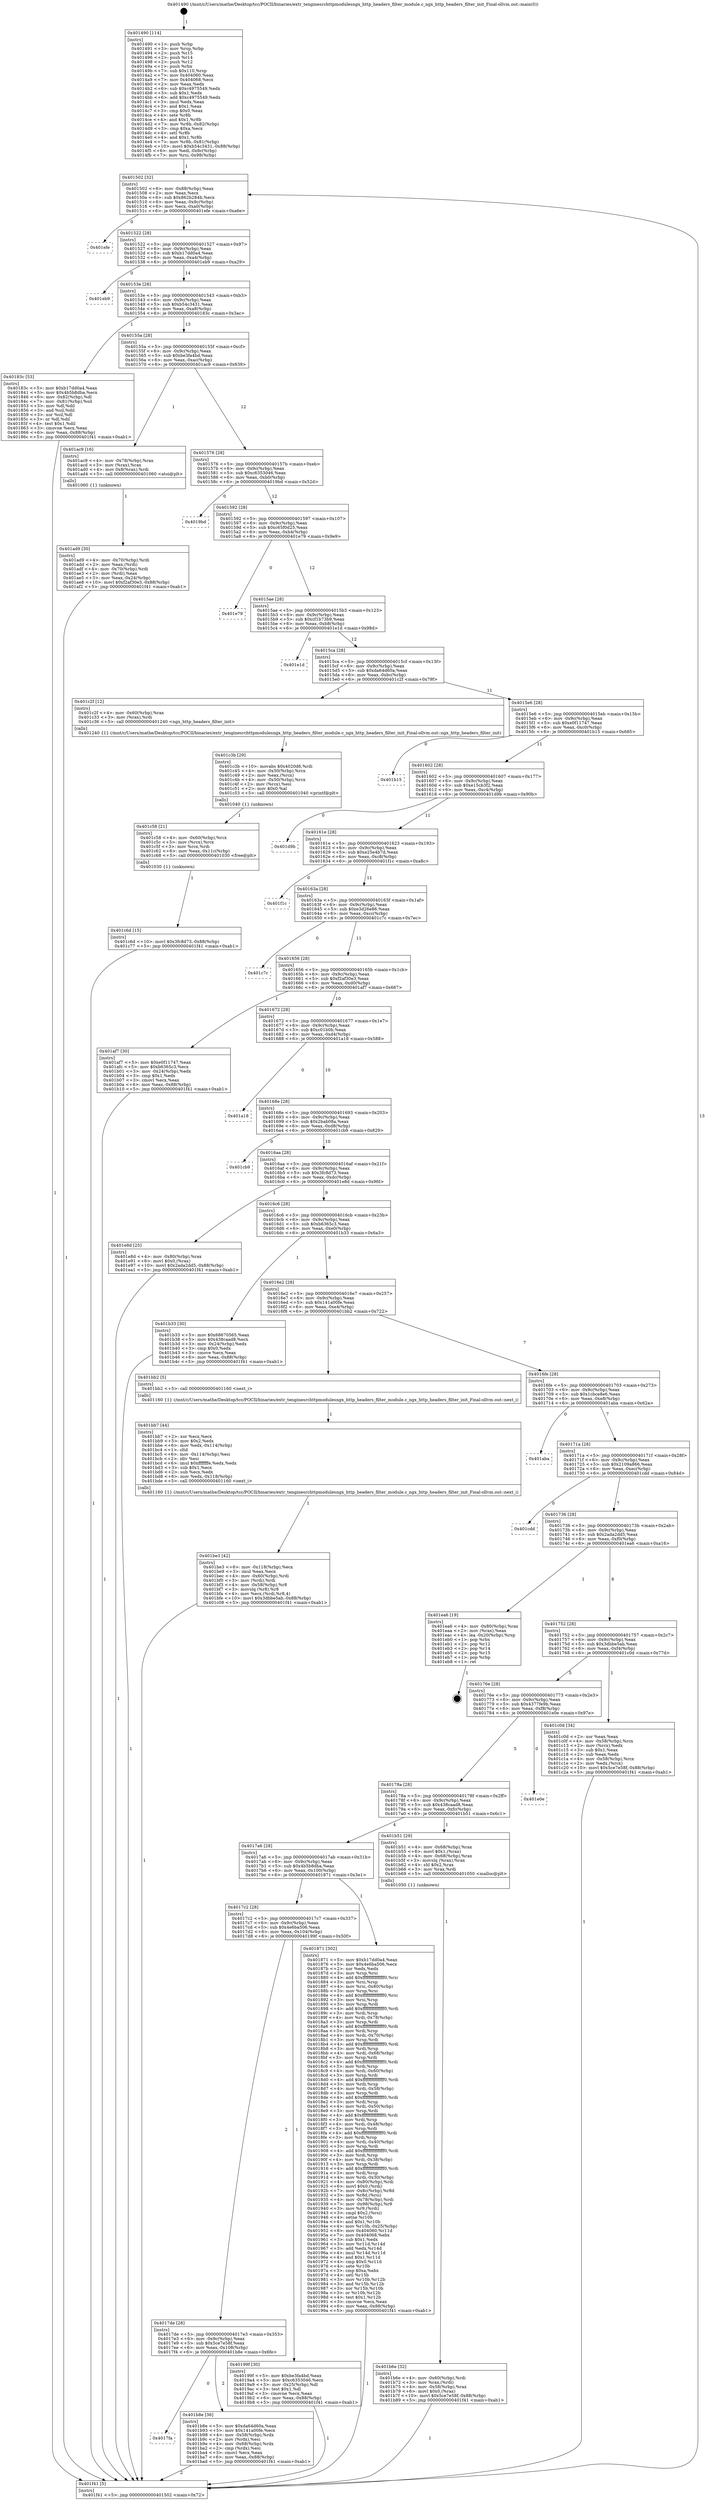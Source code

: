 digraph "0x401490" {
  label = "0x401490 (/mnt/c/Users/mathe/Desktop/tcc/POCII/binaries/extr_tenginesrchttpmodulesngx_http_headers_filter_module.c_ngx_http_headers_filter_init_Final-ollvm.out::main(0))"
  labelloc = "t"
  node[shape=record]

  Entry [label="",width=0.3,height=0.3,shape=circle,fillcolor=black,style=filled]
  "0x401502" [label="{
     0x401502 [32]\l
     | [instrs]\l
     &nbsp;&nbsp;0x401502 \<+6\>: mov -0x88(%rbp),%eax\l
     &nbsp;&nbsp;0x401508 \<+2\>: mov %eax,%ecx\l
     &nbsp;&nbsp;0x40150a \<+6\>: sub $0x862b284b,%ecx\l
     &nbsp;&nbsp;0x401510 \<+6\>: mov %eax,-0x9c(%rbp)\l
     &nbsp;&nbsp;0x401516 \<+6\>: mov %ecx,-0xa0(%rbp)\l
     &nbsp;&nbsp;0x40151c \<+6\>: je 0000000000401efe \<main+0xa6e\>\l
  }"]
  "0x401efe" [label="{
     0x401efe\l
  }", style=dashed]
  "0x401522" [label="{
     0x401522 [28]\l
     | [instrs]\l
     &nbsp;&nbsp;0x401522 \<+5\>: jmp 0000000000401527 \<main+0x97\>\l
     &nbsp;&nbsp;0x401527 \<+6\>: mov -0x9c(%rbp),%eax\l
     &nbsp;&nbsp;0x40152d \<+5\>: sub $0xb17dd0a4,%eax\l
     &nbsp;&nbsp;0x401532 \<+6\>: mov %eax,-0xa4(%rbp)\l
     &nbsp;&nbsp;0x401538 \<+6\>: je 0000000000401eb9 \<main+0xa29\>\l
  }"]
  Exit [label="",width=0.3,height=0.3,shape=circle,fillcolor=black,style=filled,peripheries=2]
  "0x401eb9" [label="{
     0x401eb9\l
  }", style=dashed]
  "0x40153e" [label="{
     0x40153e [28]\l
     | [instrs]\l
     &nbsp;&nbsp;0x40153e \<+5\>: jmp 0000000000401543 \<main+0xb3\>\l
     &nbsp;&nbsp;0x401543 \<+6\>: mov -0x9c(%rbp),%eax\l
     &nbsp;&nbsp;0x401549 \<+5\>: sub $0xb54c3431,%eax\l
     &nbsp;&nbsp;0x40154e \<+6\>: mov %eax,-0xa8(%rbp)\l
     &nbsp;&nbsp;0x401554 \<+6\>: je 000000000040183c \<main+0x3ac\>\l
  }"]
  "0x401c6d" [label="{
     0x401c6d [15]\l
     | [instrs]\l
     &nbsp;&nbsp;0x401c6d \<+10\>: movl $0x3fc8d73,-0x88(%rbp)\l
     &nbsp;&nbsp;0x401c77 \<+5\>: jmp 0000000000401f41 \<main+0xab1\>\l
  }"]
  "0x40183c" [label="{
     0x40183c [53]\l
     | [instrs]\l
     &nbsp;&nbsp;0x40183c \<+5\>: mov $0xb17dd0a4,%eax\l
     &nbsp;&nbsp;0x401841 \<+5\>: mov $0x4b5b8dba,%ecx\l
     &nbsp;&nbsp;0x401846 \<+6\>: mov -0x82(%rbp),%dl\l
     &nbsp;&nbsp;0x40184c \<+7\>: mov -0x81(%rbp),%sil\l
     &nbsp;&nbsp;0x401853 \<+3\>: mov %dl,%dil\l
     &nbsp;&nbsp;0x401856 \<+3\>: and %sil,%dil\l
     &nbsp;&nbsp;0x401859 \<+3\>: xor %sil,%dl\l
     &nbsp;&nbsp;0x40185c \<+3\>: or %dl,%dil\l
     &nbsp;&nbsp;0x40185f \<+4\>: test $0x1,%dil\l
     &nbsp;&nbsp;0x401863 \<+3\>: cmovne %ecx,%eax\l
     &nbsp;&nbsp;0x401866 \<+6\>: mov %eax,-0x88(%rbp)\l
     &nbsp;&nbsp;0x40186c \<+5\>: jmp 0000000000401f41 \<main+0xab1\>\l
  }"]
  "0x40155a" [label="{
     0x40155a [28]\l
     | [instrs]\l
     &nbsp;&nbsp;0x40155a \<+5\>: jmp 000000000040155f \<main+0xcf\>\l
     &nbsp;&nbsp;0x40155f \<+6\>: mov -0x9c(%rbp),%eax\l
     &nbsp;&nbsp;0x401565 \<+5\>: sub $0xbe3fa4bd,%eax\l
     &nbsp;&nbsp;0x40156a \<+6\>: mov %eax,-0xac(%rbp)\l
     &nbsp;&nbsp;0x401570 \<+6\>: je 0000000000401ac9 \<main+0x639\>\l
  }"]
  "0x401f41" [label="{
     0x401f41 [5]\l
     | [instrs]\l
     &nbsp;&nbsp;0x401f41 \<+5\>: jmp 0000000000401502 \<main+0x72\>\l
  }"]
  "0x401490" [label="{
     0x401490 [114]\l
     | [instrs]\l
     &nbsp;&nbsp;0x401490 \<+1\>: push %rbp\l
     &nbsp;&nbsp;0x401491 \<+3\>: mov %rsp,%rbp\l
     &nbsp;&nbsp;0x401494 \<+2\>: push %r15\l
     &nbsp;&nbsp;0x401496 \<+2\>: push %r14\l
     &nbsp;&nbsp;0x401498 \<+2\>: push %r12\l
     &nbsp;&nbsp;0x40149a \<+1\>: push %rbx\l
     &nbsp;&nbsp;0x40149b \<+7\>: sub $0x110,%rsp\l
     &nbsp;&nbsp;0x4014a2 \<+7\>: mov 0x404060,%eax\l
     &nbsp;&nbsp;0x4014a9 \<+7\>: mov 0x404068,%ecx\l
     &nbsp;&nbsp;0x4014b0 \<+2\>: mov %eax,%edx\l
     &nbsp;&nbsp;0x4014b2 \<+6\>: sub $0xc4975549,%edx\l
     &nbsp;&nbsp;0x4014b8 \<+3\>: sub $0x1,%edx\l
     &nbsp;&nbsp;0x4014bb \<+6\>: add $0xc4975549,%edx\l
     &nbsp;&nbsp;0x4014c1 \<+3\>: imul %edx,%eax\l
     &nbsp;&nbsp;0x4014c4 \<+3\>: and $0x1,%eax\l
     &nbsp;&nbsp;0x4014c7 \<+3\>: cmp $0x0,%eax\l
     &nbsp;&nbsp;0x4014ca \<+4\>: sete %r8b\l
     &nbsp;&nbsp;0x4014ce \<+4\>: and $0x1,%r8b\l
     &nbsp;&nbsp;0x4014d2 \<+7\>: mov %r8b,-0x82(%rbp)\l
     &nbsp;&nbsp;0x4014d9 \<+3\>: cmp $0xa,%ecx\l
     &nbsp;&nbsp;0x4014dc \<+4\>: setl %r8b\l
     &nbsp;&nbsp;0x4014e0 \<+4\>: and $0x1,%r8b\l
     &nbsp;&nbsp;0x4014e4 \<+7\>: mov %r8b,-0x81(%rbp)\l
     &nbsp;&nbsp;0x4014eb \<+10\>: movl $0xb54c3431,-0x88(%rbp)\l
     &nbsp;&nbsp;0x4014f5 \<+6\>: mov %edi,-0x8c(%rbp)\l
     &nbsp;&nbsp;0x4014fb \<+7\>: mov %rsi,-0x98(%rbp)\l
  }"]
  "0x401c58" [label="{
     0x401c58 [21]\l
     | [instrs]\l
     &nbsp;&nbsp;0x401c58 \<+4\>: mov -0x60(%rbp),%rcx\l
     &nbsp;&nbsp;0x401c5c \<+3\>: mov (%rcx),%rcx\l
     &nbsp;&nbsp;0x401c5f \<+3\>: mov %rcx,%rdi\l
     &nbsp;&nbsp;0x401c62 \<+6\>: mov %eax,-0x11c(%rbp)\l
     &nbsp;&nbsp;0x401c68 \<+5\>: call 0000000000401030 \<free@plt\>\l
     | [calls]\l
     &nbsp;&nbsp;0x401030 \{1\} (unknown)\l
  }"]
  "0x401ac9" [label="{
     0x401ac9 [16]\l
     | [instrs]\l
     &nbsp;&nbsp;0x401ac9 \<+4\>: mov -0x78(%rbp),%rax\l
     &nbsp;&nbsp;0x401acd \<+3\>: mov (%rax),%rax\l
     &nbsp;&nbsp;0x401ad0 \<+4\>: mov 0x8(%rax),%rdi\l
     &nbsp;&nbsp;0x401ad4 \<+5\>: call 0000000000401060 \<atoi@plt\>\l
     | [calls]\l
     &nbsp;&nbsp;0x401060 \{1\} (unknown)\l
  }"]
  "0x401576" [label="{
     0x401576 [28]\l
     | [instrs]\l
     &nbsp;&nbsp;0x401576 \<+5\>: jmp 000000000040157b \<main+0xeb\>\l
     &nbsp;&nbsp;0x40157b \<+6\>: mov -0x9c(%rbp),%eax\l
     &nbsp;&nbsp;0x401581 \<+5\>: sub $0xc6353046,%eax\l
     &nbsp;&nbsp;0x401586 \<+6\>: mov %eax,-0xb0(%rbp)\l
     &nbsp;&nbsp;0x40158c \<+6\>: je 00000000004019bd \<main+0x52d\>\l
  }"]
  "0x401c3b" [label="{
     0x401c3b [29]\l
     | [instrs]\l
     &nbsp;&nbsp;0x401c3b \<+10\>: movabs $0x4020d6,%rdi\l
     &nbsp;&nbsp;0x401c45 \<+4\>: mov -0x50(%rbp),%rcx\l
     &nbsp;&nbsp;0x401c49 \<+2\>: mov %eax,(%rcx)\l
     &nbsp;&nbsp;0x401c4b \<+4\>: mov -0x50(%rbp),%rcx\l
     &nbsp;&nbsp;0x401c4f \<+2\>: mov (%rcx),%esi\l
     &nbsp;&nbsp;0x401c51 \<+2\>: mov $0x0,%al\l
     &nbsp;&nbsp;0x401c53 \<+5\>: call 0000000000401040 \<printf@plt\>\l
     | [calls]\l
     &nbsp;&nbsp;0x401040 \{1\} (unknown)\l
  }"]
  "0x4019bd" [label="{
     0x4019bd\l
  }", style=dashed]
  "0x401592" [label="{
     0x401592 [28]\l
     | [instrs]\l
     &nbsp;&nbsp;0x401592 \<+5\>: jmp 0000000000401597 \<main+0x107\>\l
     &nbsp;&nbsp;0x401597 \<+6\>: mov -0x9c(%rbp),%eax\l
     &nbsp;&nbsp;0x40159d \<+5\>: sub $0xc65f0d25,%eax\l
     &nbsp;&nbsp;0x4015a2 \<+6\>: mov %eax,-0xb4(%rbp)\l
     &nbsp;&nbsp;0x4015a8 \<+6\>: je 0000000000401e79 \<main+0x9e9\>\l
  }"]
  "0x401be3" [label="{
     0x401be3 [42]\l
     | [instrs]\l
     &nbsp;&nbsp;0x401be3 \<+6\>: mov -0x118(%rbp),%ecx\l
     &nbsp;&nbsp;0x401be9 \<+3\>: imul %eax,%ecx\l
     &nbsp;&nbsp;0x401bec \<+4\>: mov -0x60(%rbp),%rdi\l
     &nbsp;&nbsp;0x401bf0 \<+3\>: mov (%rdi),%rdi\l
     &nbsp;&nbsp;0x401bf3 \<+4\>: mov -0x58(%rbp),%r8\l
     &nbsp;&nbsp;0x401bf7 \<+3\>: movslq (%r8),%r8\l
     &nbsp;&nbsp;0x401bfa \<+4\>: mov %ecx,(%rdi,%r8,4)\l
     &nbsp;&nbsp;0x401bfe \<+10\>: movl $0x3dbbe5ab,-0x88(%rbp)\l
     &nbsp;&nbsp;0x401c08 \<+5\>: jmp 0000000000401f41 \<main+0xab1\>\l
  }"]
  "0x401e79" [label="{
     0x401e79\l
  }", style=dashed]
  "0x4015ae" [label="{
     0x4015ae [28]\l
     | [instrs]\l
     &nbsp;&nbsp;0x4015ae \<+5\>: jmp 00000000004015b3 \<main+0x123\>\l
     &nbsp;&nbsp;0x4015b3 \<+6\>: mov -0x9c(%rbp),%eax\l
     &nbsp;&nbsp;0x4015b9 \<+5\>: sub $0xcf1b73b9,%eax\l
     &nbsp;&nbsp;0x4015be \<+6\>: mov %eax,-0xb8(%rbp)\l
     &nbsp;&nbsp;0x4015c4 \<+6\>: je 0000000000401e1d \<main+0x98d\>\l
  }"]
  "0x401bb7" [label="{
     0x401bb7 [44]\l
     | [instrs]\l
     &nbsp;&nbsp;0x401bb7 \<+2\>: xor %ecx,%ecx\l
     &nbsp;&nbsp;0x401bb9 \<+5\>: mov $0x2,%edx\l
     &nbsp;&nbsp;0x401bbe \<+6\>: mov %edx,-0x114(%rbp)\l
     &nbsp;&nbsp;0x401bc4 \<+1\>: cltd\l
     &nbsp;&nbsp;0x401bc5 \<+6\>: mov -0x114(%rbp),%esi\l
     &nbsp;&nbsp;0x401bcb \<+2\>: idiv %esi\l
     &nbsp;&nbsp;0x401bcd \<+6\>: imul $0xfffffffe,%edx,%edx\l
     &nbsp;&nbsp;0x401bd3 \<+3\>: sub $0x1,%ecx\l
     &nbsp;&nbsp;0x401bd6 \<+2\>: sub %ecx,%edx\l
     &nbsp;&nbsp;0x401bd8 \<+6\>: mov %edx,-0x118(%rbp)\l
     &nbsp;&nbsp;0x401bde \<+5\>: call 0000000000401160 \<next_i\>\l
     | [calls]\l
     &nbsp;&nbsp;0x401160 \{1\} (/mnt/c/Users/mathe/Desktop/tcc/POCII/binaries/extr_tenginesrchttpmodulesngx_http_headers_filter_module.c_ngx_http_headers_filter_init_Final-ollvm.out::next_i)\l
  }"]
  "0x401e1d" [label="{
     0x401e1d\l
  }", style=dashed]
  "0x4015ca" [label="{
     0x4015ca [28]\l
     | [instrs]\l
     &nbsp;&nbsp;0x4015ca \<+5\>: jmp 00000000004015cf \<main+0x13f\>\l
     &nbsp;&nbsp;0x4015cf \<+6\>: mov -0x9c(%rbp),%eax\l
     &nbsp;&nbsp;0x4015d5 \<+5\>: sub $0xda64d60a,%eax\l
     &nbsp;&nbsp;0x4015da \<+6\>: mov %eax,-0xbc(%rbp)\l
     &nbsp;&nbsp;0x4015e0 \<+6\>: je 0000000000401c2f \<main+0x79f\>\l
  }"]
  "0x4017fa" [label="{
     0x4017fa\l
  }", style=dashed]
  "0x401c2f" [label="{
     0x401c2f [12]\l
     | [instrs]\l
     &nbsp;&nbsp;0x401c2f \<+4\>: mov -0x60(%rbp),%rax\l
     &nbsp;&nbsp;0x401c33 \<+3\>: mov (%rax),%rdi\l
     &nbsp;&nbsp;0x401c36 \<+5\>: call 0000000000401240 \<ngx_http_headers_filter_init\>\l
     | [calls]\l
     &nbsp;&nbsp;0x401240 \{1\} (/mnt/c/Users/mathe/Desktop/tcc/POCII/binaries/extr_tenginesrchttpmodulesngx_http_headers_filter_module.c_ngx_http_headers_filter_init_Final-ollvm.out::ngx_http_headers_filter_init)\l
  }"]
  "0x4015e6" [label="{
     0x4015e6 [28]\l
     | [instrs]\l
     &nbsp;&nbsp;0x4015e6 \<+5\>: jmp 00000000004015eb \<main+0x15b\>\l
     &nbsp;&nbsp;0x4015eb \<+6\>: mov -0x9c(%rbp),%eax\l
     &nbsp;&nbsp;0x4015f1 \<+5\>: sub $0xe0f11747,%eax\l
     &nbsp;&nbsp;0x4015f6 \<+6\>: mov %eax,-0xc0(%rbp)\l
     &nbsp;&nbsp;0x4015fc \<+6\>: je 0000000000401b15 \<main+0x685\>\l
  }"]
  "0x401b8e" [label="{
     0x401b8e [36]\l
     | [instrs]\l
     &nbsp;&nbsp;0x401b8e \<+5\>: mov $0xda64d60a,%eax\l
     &nbsp;&nbsp;0x401b93 \<+5\>: mov $0x141a00fe,%ecx\l
     &nbsp;&nbsp;0x401b98 \<+4\>: mov -0x58(%rbp),%rdx\l
     &nbsp;&nbsp;0x401b9c \<+2\>: mov (%rdx),%esi\l
     &nbsp;&nbsp;0x401b9e \<+4\>: mov -0x68(%rbp),%rdx\l
     &nbsp;&nbsp;0x401ba2 \<+2\>: cmp (%rdx),%esi\l
     &nbsp;&nbsp;0x401ba4 \<+3\>: cmovl %ecx,%eax\l
     &nbsp;&nbsp;0x401ba7 \<+6\>: mov %eax,-0x88(%rbp)\l
     &nbsp;&nbsp;0x401bad \<+5\>: jmp 0000000000401f41 \<main+0xab1\>\l
  }"]
  "0x401b15" [label="{
     0x401b15\l
  }", style=dashed]
  "0x401602" [label="{
     0x401602 [28]\l
     | [instrs]\l
     &nbsp;&nbsp;0x401602 \<+5\>: jmp 0000000000401607 \<main+0x177\>\l
     &nbsp;&nbsp;0x401607 \<+6\>: mov -0x9c(%rbp),%eax\l
     &nbsp;&nbsp;0x40160d \<+5\>: sub $0xe15cb3f2,%eax\l
     &nbsp;&nbsp;0x401612 \<+6\>: mov %eax,-0xc4(%rbp)\l
     &nbsp;&nbsp;0x401618 \<+6\>: je 0000000000401d9b \<main+0x90b\>\l
  }"]
  "0x401b6e" [label="{
     0x401b6e [32]\l
     | [instrs]\l
     &nbsp;&nbsp;0x401b6e \<+4\>: mov -0x60(%rbp),%rdi\l
     &nbsp;&nbsp;0x401b72 \<+3\>: mov %rax,(%rdi)\l
     &nbsp;&nbsp;0x401b75 \<+4\>: mov -0x58(%rbp),%rax\l
     &nbsp;&nbsp;0x401b79 \<+6\>: movl $0x0,(%rax)\l
     &nbsp;&nbsp;0x401b7f \<+10\>: movl $0x5ce7e58f,-0x88(%rbp)\l
     &nbsp;&nbsp;0x401b89 \<+5\>: jmp 0000000000401f41 \<main+0xab1\>\l
  }"]
  "0x401d9b" [label="{
     0x401d9b\l
  }", style=dashed]
  "0x40161e" [label="{
     0x40161e [28]\l
     | [instrs]\l
     &nbsp;&nbsp;0x40161e \<+5\>: jmp 0000000000401623 \<main+0x193\>\l
     &nbsp;&nbsp;0x401623 \<+6\>: mov -0x9c(%rbp),%eax\l
     &nbsp;&nbsp;0x401629 \<+5\>: sub $0xe25e4b7d,%eax\l
     &nbsp;&nbsp;0x40162e \<+6\>: mov %eax,-0xc8(%rbp)\l
     &nbsp;&nbsp;0x401634 \<+6\>: je 0000000000401f1c \<main+0xa8c\>\l
  }"]
  "0x401ad9" [label="{
     0x401ad9 [30]\l
     | [instrs]\l
     &nbsp;&nbsp;0x401ad9 \<+4\>: mov -0x70(%rbp),%rdi\l
     &nbsp;&nbsp;0x401add \<+2\>: mov %eax,(%rdi)\l
     &nbsp;&nbsp;0x401adf \<+4\>: mov -0x70(%rbp),%rdi\l
     &nbsp;&nbsp;0x401ae3 \<+2\>: mov (%rdi),%eax\l
     &nbsp;&nbsp;0x401ae5 \<+3\>: mov %eax,-0x24(%rbp)\l
     &nbsp;&nbsp;0x401ae8 \<+10\>: movl $0xf2af30e3,-0x88(%rbp)\l
     &nbsp;&nbsp;0x401af2 \<+5\>: jmp 0000000000401f41 \<main+0xab1\>\l
  }"]
  "0x401f1c" [label="{
     0x401f1c\l
  }", style=dashed]
  "0x40163a" [label="{
     0x40163a [28]\l
     | [instrs]\l
     &nbsp;&nbsp;0x40163a \<+5\>: jmp 000000000040163f \<main+0x1af\>\l
     &nbsp;&nbsp;0x40163f \<+6\>: mov -0x9c(%rbp),%eax\l
     &nbsp;&nbsp;0x401645 \<+5\>: sub $0xe3d26e86,%eax\l
     &nbsp;&nbsp;0x40164a \<+6\>: mov %eax,-0xcc(%rbp)\l
     &nbsp;&nbsp;0x401650 \<+6\>: je 0000000000401c7c \<main+0x7ec\>\l
  }"]
  "0x4017de" [label="{
     0x4017de [28]\l
     | [instrs]\l
     &nbsp;&nbsp;0x4017de \<+5\>: jmp 00000000004017e3 \<main+0x353\>\l
     &nbsp;&nbsp;0x4017e3 \<+6\>: mov -0x9c(%rbp),%eax\l
     &nbsp;&nbsp;0x4017e9 \<+5\>: sub $0x5ce7e58f,%eax\l
     &nbsp;&nbsp;0x4017ee \<+6\>: mov %eax,-0x108(%rbp)\l
     &nbsp;&nbsp;0x4017f4 \<+6\>: je 0000000000401b8e \<main+0x6fe\>\l
  }"]
  "0x401c7c" [label="{
     0x401c7c\l
  }", style=dashed]
  "0x401656" [label="{
     0x401656 [28]\l
     | [instrs]\l
     &nbsp;&nbsp;0x401656 \<+5\>: jmp 000000000040165b \<main+0x1cb\>\l
     &nbsp;&nbsp;0x40165b \<+6\>: mov -0x9c(%rbp),%eax\l
     &nbsp;&nbsp;0x401661 \<+5\>: sub $0xf2af30e3,%eax\l
     &nbsp;&nbsp;0x401666 \<+6\>: mov %eax,-0xd0(%rbp)\l
     &nbsp;&nbsp;0x40166c \<+6\>: je 0000000000401af7 \<main+0x667\>\l
  }"]
  "0x40199f" [label="{
     0x40199f [30]\l
     | [instrs]\l
     &nbsp;&nbsp;0x40199f \<+5\>: mov $0xbe3fa4bd,%eax\l
     &nbsp;&nbsp;0x4019a4 \<+5\>: mov $0xc6353046,%ecx\l
     &nbsp;&nbsp;0x4019a9 \<+3\>: mov -0x25(%rbp),%dl\l
     &nbsp;&nbsp;0x4019ac \<+3\>: test $0x1,%dl\l
     &nbsp;&nbsp;0x4019af \<+3\>: cmovne %ecx,%eax\l
     &nbsp;&nbsp;0x4019b2 \<+6\>: mov %eax,-0x88(%rbp)\l
     &nbsp;&nbsp;0x4019b8 \<+5\>: jmp 0000000000401f41 \<main+0xab1\>\l
  }"]
  "0x401af7" [label="{
     0x401af7 [30]\l
     | [instrs]\l
     &nbsp;&nbsp;0x401af7 \<+5\>: mov $0xe0f11747,%eax\l
     &nbsp;&nbsp;0x401afc \<+5\>: mov $0xb6365c3,%ecx\l
     &nbsp;&nbsp;0x401b01 \<+3\>: mov -0x24(%rbp),%edx\l
     &nbsp;&nbsp;0x401b04 \<+3\>: cmp $0x1,%edx\l
     &nbsp;&nbsp;0x401b07 \<+3\>: cmovl %ecx,%eax\l
     &nbsp;&nbsp;0x401b0a \<+6\>: mov %eax,-0x88(%rbp)\l
     &nbsp;&nbsp;0x401b10 \<+5\>: jmp 0000000000401f41 \<main+0xab1\>\l
  }"]
  "0x401672" [label="{
     0x401672 [28]\l
     | [instrs]\l
     &nbsp;&nbsp;0x401672 \<+5\>: jmp 0000000000401677 \<main+0x1e7\>\l
     &nbsp;&nbsp;0x401677 \<+6\>: mov -0x9c(%rbp),%eax\l
     &nbsp;&nbsp;0x40167d \<+5\>: sub $0xc01b0b,%eax\l
     &nbsp;&nbsp;0x401682 \<+6\>: mov %eax,-0xd4(%rbp)\l
     &nbsp;&nbsp;0x401688 \<+6\>: je 0000000000401a18 \<main+0x588\>\l
  }"]
  "0x4017c2" [label="{
     0x4017c2 [28]\l
     | [instrs]\l
     &nbsp;&nbsp;0x4017c2 \<+5\>: jmp 00000000004017c7 \<main+0x337\>\l
     &nbsp;&nbsp;0x4017c7 \<+6\>: mov -0x9c(%rbp),%eax\l
     &nbsp;&nbsp;0x4017cd \<+5\>: sub $0x4e6ba506,%eax\l
     &nbsp;&nbsp;0x4017d2 \<+6\>: mov %eax,-0x104(%rbp)\l
     &nbsp;&nbsp;0x4017d8 \<+6\>: je 000000000040199f \<main+0x50f\>\l
  }"]
  "0x401a18" [label="{
     0x401a18\l
  }", style=dashed]
  "0x40168e" [label="{
     0x40168e [28]\l
     | [instrs]\l
     &nbsp;&nbsp;0x40168e \<+5\>: jmp 0000000000401693 \<main+0x203\>\l
     &nbsp;&nbsp;0x401693 \<+6\>: mov -0x9c(%rbp),%eax\l
     &nbsp;&nbsp;0x401699 \<+5\>: sub $0x2bab08a,%eax\l
     &nbsp;&nbsp;0x40169e \<+6\>: mov %eax,-0xd8(%rbp)\l
     &nbsp;&nbsp;0x4016a4 \<+6\>: je 0000000000401cb9 \<main+0x829\>\l
  }"]
  "0x401871" [label="{
     0x401871 [302]\l
     | [instrs]\l
     &nbsp;&nbsp;0x401871 \<+5\>: mov $0xb17dd0a4,%eax\l
     &nbsp;&nbsp;0x401876 \<+5\>: mov $0x4e6ba506,%ecx\l
     &nbsp;&nbsp;0x40187b \<+2\>: xor %edx,%edx\l
     &nbsp;&nbsp;0x40187d \<+3\>: mov %rsp,%rsi\l
     &nbsp;&nbsp;0x401880 \<+4\>: add $0xfffffffffffffff0,%rsi\l
     &nbsp;&nbsp;0x401884 \<+3\>: mov %rsi,%rsp\l
     &nbsp;&nbsp;0x401887 \<+4\>: mov %rsi,-0x80(%rbp)\l
     &nbsp;&nbsp;0x40188b \<+3\>: mov %rsp,%rsi\l
     &nbsp;&nbsp;0x40188e \<+4\>: add $0xfffffffffffffff0,%rsi\l
     &nbsp;&nbsp;0x401892 \<+3\>: mov %rsi,%rsp\l
     &nbsp;&nbsp;0x401895 \<+3\>: mov %rsp,%rdi\l
     &nbsp;&nbsp;0x401898 \<+4\>: add $0xfffffffffffffff0,%rdi\l
     &nbsp;&nbsp;0x40189c \<+3\>: mov %rdi,%rsp\l
     &nbsp;&nbsp;0x40189f \<+4\>: mov %rdi,-0x78(%rbp)\l
     &nbsp;&nbsp;0x4018a3 \<+3\>: mov %rsp,%rdi\l
     &nbsp;&nbsp;0x4018a6 \<+4\>: add $0xfffffffffffffff0,%rdi\l
     &nbsp;&nbsp;0x4018aa \<+3\>: mov %rdi,%rsp\l
     &nbsp;&nbsp;0x4018ad \<+4\>: mov %rdi,-0x70(%rbp)\l
     &nbsp;&nbsp;0x4018b1 \<+3\>: mov %rsp,%rdi\l
     &nbsp;&nbsp;0x4018b4 \<+4\>: add $0xfffffffffffffff0,%rdi\l
     &nbsp;&nbsp;0x4018b8 \<+3\>: mov %rdi,%rsp\l
     &nbsp;&nbsp;0x4018bb \<+4\>: mov %rdi,-0x68(%rbp)\l
     &nbsp;&nbsp;0x4018bf \<+3\>: mov %rsp,%rdi\l
     &nbsp;&nbsp;0x4018c2 \<+4\>: add $0xfffffffffffffff0,%rdi\l
     &nbsp;&nbsp;0x4018c6 \<+3\>: mov %rdi,%rsp\l
     &nbsp;&nbsp;0x4018c9 \<+4\>: mov %rdi,-0x60(%rbp)\l
     &nbsp;&nbsp;0x4018cd \<+3\>: mov %rsp,%rdi\l
     &nbsp;&nbsp;0x4018d0 \<+4\>: add $0xfffffffffffffff0,%rdi\l
     &nbsp;&nbsp;0x4018d4 \<+3\>: mov %rdi,%rsp\l
     &nbsp;&nbsp;0x4018d7 \<+4\>: mov %rdi,-0x58(%rbp)\l
     &nbsp;&nbsp;0x4018db \<+3\>: mov %rsp,%rdi\l
     &nbsp;&nbsp;0x4018de \<+4\>: add $0xfffffffffffffff0,%rdi\l
     &nbsp;&nbsp;0x4018e2 \<+3\>: mov %rdi,%rsp\l
     &nbsp;&nbsp;0x4018e5 \<+4\>: mov %rdi,-0x50(%rbp)\l
     &nbsp;&nbsp;0x4018e9 \<+3\>: mov %rsp,%rdi\l
     &nbsp;&nbsp;0x4018ec \<+4\>: add $0xfffffffffffffff0,%rdi\l
     &nbsp;&nbsp;0x4018f0 \<+3\>: mov %rdi,%rsp\l
     &nbsp;&nbsp;0x4018f3 \<+4\>: mov %rdi,-0x48(%rbp)\l
     &nbsp;&nbsp;0x4018f7 \<+3\>: mov %rsp,%rdi\l
     &nbsp;&nbsp;0x4018fa \<+4\>: add $0xfffffffffffffff0,%rdi\l
     &nbsp;&nbsp;0x4018fe \<+3\>: mov %rdi,%rsp\l
     &nbsp;&nbsp;0x401901 \<+4\>: mov %rdi,-0x40(%rbp)\l
     &nbsp;&nbsp;0x401905 \<+3\>: mov %rsp,%rdi\l
     &nbsp;&nbsp;0x401908 \<+4\>: add $0xfffffffffffffff0,%rdi\l
     &nbsp;&nbsp;0x40190c \<+3\>: mov %rdi,%rsp\l
     &nbsp;&nbsp;0x40190f \<+4\>: mov %rdi,-0x38(%rbp)\l
     &nbsp;&nbsp;0x401913 \<+3\>: mov %rsp,%rdi\l
     &nbsp;&nbsp;0x401916 \<+4\>: add $0xfffffffffffffff0,%rdi\l
     &nbsp;&nbsp;0x40191a \<+3\>: mov %rdi,%rsp\l
     &nbsp;&nbsp;0x40191d \<+4\>: mov %rdi,-0x30(%rbp)\l
     &nbsp;&nbsp;0x401921 \<+4\>: mov -0x80(%rbp),%rdi\l
     &nbsp;&nbsp;0x401925 \<+6\>: movl $0x0,(%rdi)\l
     &nbsp;&nbsp;0x40192b \<+7\>: mov -0x8c(%rbp),%r8d\l
     &nbsp;&nbsp;0x401932 \<+3\>: mov %r8d,(%rsi)\l
     &nbsp;&nbsp;0x401935 \<+4\>: mov -0x78(%rbp),%rdi\l
     &nbsp;&nbsp;0x401939 \<+7\>: mov -0x98(%rbp),%r9\l
     &nbsp;&nbsp;0x401940 \<+3\>: mov %r9,(%rdi)\l
     &nbsp;&nbsp;0x401943 \<+3\>: cmpl $0x2,(%rsi)\l
     &nbsp;&nbsp;0x401946 \<+4\>: setne %r10b\l
     &nbsp;&nbsp;0x40194a \<+4\>: and $0x1,%r10b\l
     &nbsp;&nbsp;0x40194e \<+4\>: mov %r10b,-0x25(%rbp)\l
     &nbsp;&nbsp;0x401952 \<+8\>: mov 0x404060,%r11d\l
     &nbsp;&nbsp;0x40195a \<+7\>: mov 0x404068,%ebx\l
     &nbsp;&nbsp;0x401961 \<+3\>: sub $0x1,%edx\l
     &nbsp;&nbsp;0x401964 \<+3\>: mov %r11d,%r14d\l
     &nbsp;&nbsp;0x401967 \<+3\>: add %edx,%r14d\l
     &nbsp;&nbsp;0x40196a \<+4\>: imul %r14d,%r11d\l
     &nbsp;&nbsp;0x40196e \<+4\>: and $0x1,%r11d\l
     &nbsp;&nbsp;0x401972 \<+4\>: cmp $0x0,%r11d\l
     &nbsp;&nbsp;0x401976 \<+4\>: sete %r10b\l
     &nbsp;&nbsp;0x40197a \<+3\>: cmp $0xa,%ebx\l
     &nbsp;&nbsp;0x40197d \<+4\>: setl %r15b\l
     &nbsp;&nbsp;0x401981 \<+3\>: mov %r10b,%r12b\l
     &nbsp;&nbsp;0x401984 \<+3\>: and %r15b,%r12b\l
     &nbsp;&nbsp;0x401987 \<+3\>: xor %r15b,%r10b\l
     &nbsp;&nbsp;0x40198a \<+3\>: or %r10b,%r12b\l
     &nbsp;&nbsp;0x40198d \<+4\>: test $0x1,%r12b\l
     &nbsp;&nbsp;0x401991 \<+3\>: cmovne %ecx,%eax\l
     &nbsp;&nbsp;0x401994 \<+6\>: mov %eax,-0x88(%rbp)\l
     &nbsp;&nbsp;0x40199a \<+5\>: jmp 0000000000401f41 \<main+0xab1\>\l
  }"]
  "0x401cb9" [label="{
     0x401cb9\l
  }", style=dashed]
  "0x4016aa" [label="{
     0x4016aa [28]\l
     | [instrs]\l
     &nbsp;&nbsp;0x4016aa \<+5\>: jmp 00000000004016af \<main+0x21f\>\l
     &nbsp;&nbsp;0x4016af \<+6\>: mov -0x9c(%rbp),%eax\l
     &nbsp;&nbsp;0x4016b5 \<+5\>: sub $0x3fc8d73,%eax\l
     &nbsp;&nbsp;0x4016ba \<+6\>: mov %eax,-0xdc(%rbp)\l
     &nbsp;&nbsp;0x4016c0 \<+6\>: je 0000000000401e8d \<main+0x9fd\>\l
  }"]
  "0x4017a6" [label="{
     0x4017a6 [28]\l
     | [instrs]\l
     &nbsp;&nbsp;0x4017a6 \<+5\>: jmp 00000000004017ab \<main+0x31b\>\l
     &nbsp;&nbsp;0x4017ab \<+6\>: mov -0x9c(%rbp),%eax\l
     &nbsp;&nbsp;0x4017b1 \<+5\>: sub $0x4b5b8dba,%eax\l
     &nbsp;&nbsp;0x4017b6 \<+6\>: mov %eax,-0x100(%rbp)\l
     &nbsp;&nbsp;0x4017bc \<+6\>: je 0000000000401871 \<main+0x3e1\>\l
  }"]
  "0x401e8d" [label="{
     0x401e8d [25]\l
     | [instrs]\l
     &nbsp;&nbsp;0x401e8d \<+4\>: mov -0x80(%rbp),%rax\l
     &nbsp;&nbsp;0x401e91 \<+6\>: movl $0x0,(%rax)\l
     &nbsp;&nbsp;0x401e97 \<+10\>: movl $0x2ada2dd5,-0x88(%rbp)\l
     &nbsp;&nbsp;0x401ea1 \<+5\>: jmp 0000000000401f41 \<main+0xab1\>\l
  }"]
  "0x4016c6" [label="{
     0x4016c6 [28]\l
     | [instrs]\l
     &nbsp;&nbsp;0x4016c6 \<+5\>: jmp 00000000004016cb \<main+0x23b\>\l
     &nbsp;&nbsp;0x4016cb \<+6\>: mov -0x9c(%rbp),%eax\l
     &nbsp;&nbsp;0x4016d1 \<+5\>: sub $0xb6365c3,%eax\l
     &nbsp;&nbsp;0x4016d6 \<+6\>: mov %eax,-0xe0(%rbp)\l
     &nbsp;&nbsp;0x4016dc \<+6\>: je 0000000000401b33 \<main+0x6a3\>\l
  }"]
  "0x401b51" [label="{
     0x401b51 [29]\l
     | [instrs]\l
     &nbsp;&nbsp;0x401b51 \<+4\>: mov -0x68(%rbp),%rax\l
     &nbsp;&nbsp;0x401b55 \<+6\>: movl $0x1,(%rax)\l
     &nbsp;&nbsp;0x401b5b \<+4\>: mov -0x68(%rbp),%rax\l
     &nbsp;&nbsp;0x401b5f \<+3\>: movslq (%rax),%rax\l
     &nbsp;&nbsp;0x401b62 \<+4\>: shl $0x2,%rax\l
     &nbsp;&nbsp;0x401b66 \<+3\>: mov %rax,%rdi\l
     &nbsp;&nbsp;0x401b69 \<+5\>: call 0000000000401050 \<malloc@plt\>\l
     | [calls]\l
     &nbsp;&nbsp;0x401050 \{1\} (unknown)\l
  }"]
  "0x401b33" [label="{
     0x401b33 [30]\l
     | [instrs]\l
     &nbsp;&nbsp;0x401b33 \<+5\>: mov $0x68670565,%eax\l
     &nbsp;&nbsp;0x401b38 \<+5\>: mov $0x438caad8,%ecx\l
     &nbsp;&nbsp;0x401b3d \<+3\>: mov -0x24(%rbp),%edx\l
     &nbsp;&nbsp;0x401b40 \<+3\>: cmp $0x0,%edx\l
     &nbsp;&nbsp;0x401b43 \<+3\>: cmove %ecx,%eax\l
     &nbsp;&nbsp;0x401b46 \<+6\>: mov %eax,-0x88(%rbp)\l
     &nbsp;&nbsp;0x401b4c \<+5\>: jmp 0000000000401f41 \<main+0xab1\>\l
  }"]
  "0x4016e2" [label="{
     0x4016e2 [28]\l
     | [instrs]\l
     &nbsp;&nbsp;0x4016e2 \<+5\>: jmp 00000000004016e7 \<main+0x257\>\l
     &nbsp;&nbsp;0x4016e7 \<+6\>: mov -0x9c(%rbp),%eax\l
     &nbsp;&nbsp;0x4016ed \<+5\>: sub $0x141a00fe,%eax\l
     &nbsp;&nbsp;0x4016f2 \<+6\>: mov %eax,-0xe4(%rbp)\l
     &nbsp;&nbsp;0x4016f8 \<+6\>: je 0000000000401bb2 \<main+0x722\>\l
  }"]
  "0x40178a" [label="{
     0x40178a [28]\l
     | [instrs]\l
     &nbsp;&nbsp;0x40178a \<+5\>: jmp 000000000040178f \<main+0x2ff\>\l
     &nbsp;&nbsp;0x40178f \<+6\>: mov -0x9c(%rbp),%eax\l
     &nbsp;&nbsp;0x401795 \<+5\>: sub $0x438caad8,%eax\l
     &nbsp;&nbsp;0x40179a \<+6\>: mov %eax,-0xfc(%rbp)\l
     &nbsp;&nbsp;0x4017a0 \<+6\>: je 0000000000401b51 \<main+0x6c1\>\l
  }"]
  "0x401bb2" [label="{
     0x401bb2 [5]\l
     | [instrs]\l
     &nbsp;&nbsp;0x401bb2 \<+5\>: call 0000000000401160 \<next_i\>\l
     | [calls]\l
     &nbsp;&nbsp;0x401160 \{1\} (/mnt/c/Users/mathe/Desktop/tcc/POCII/binaries/extr_tenginesrchttpmodulesngx_http_headers_filter_module.c_ngx_http_headers_filter_init_Final-ollvm.out::next_i)\l
  }"]
  "0x4016fe" [label="{
     0x4016fe [28]\l
     | [instrs]\l
     &nbsp;&nbsp;0x4016fe \<+5\>: jmp 0000000000401703 \<main+0x273\>\l
     &nbsp;&nbsp;0x401703 \<+6\>: mov -0x9c(%rbp),%eax\l
     &nbsp;&nbsp;0x401709 \<+5\>: sub $0x1cbce8e6,%eax\l
     &nbsp;&nbsp;0x40170e \<+6\>: mov %eax,-0xe8(%rbp)\l
     &nbsp;&nbsp;0x401714 \<+6\>: je 0000000000401aba \<main+0x62a\>\l
  }"]
  "0x401e0e" [label="{
     0x401e0e\l
  }", style=dashed]
  "0x401aba" [label="{
     0x401aba\l
  }", style=dashed]
  "0x40171a" [label="{
     0x40171a [28]\l
     | [instrs]\l
     &nbsp;&nbsp;0x40171a \<+5\>: jmp 000000000040171f \<main+0x28f\>\l
     &nbsp;&nbsp;0x40171f \<+6\>: mov -0x9c(%rbp),%eax\l
     &nbsp;&nbsp;0x401725 \<+5\>: sub $0x2109a866,%eax\l
     &nbsp;&nbsp;0x40172a \<+6\>: mov %eax,-0xec(%rbp)\l
     &nbsp;&nbsp;0x401730 \<+6\>: je 0000000000401cdd \<main+0x84d\>\l
  }"]
  "0x40176e" [label="{
     0x40176e [28]\l
     | [instrs]\l
     &nbsp;&nbsp;0x40176e \<+5\>: jmp 0000000000401773 \<main+0x2e3\>\l
     &nbsp;&nbsp;0x401773 \<+6\>: mov -0x9c(%rbp),%eax\l
     &nbsp;&nbsp;0x401779 \<+5\>: sub $0x4377fe9b,%eax\l
     &nbsp;&nbsp;0x40177e \<+6\>: mov %eax,-0xf8(%rbp)\l
     &nbsp;&nbsp;0x401784 \<+6\>: je 0000000000401e0e \<main+0x97e\>\l
  }"]
  "0x401cdd" [label="{
     0x401cdd\l
  }", style=dashed]
  "0x401736" [label="{
     0x401736 [28]\l
     | [instrs]\l
     &nbsp;&nbsp;0x401736 \<+5\>: jmp 000000000040173b \<main+0x2ab\>\l
     &nbsp;&nbsp;0x40173b \<+6\>: mov -0x9c(%rbp),%eax\l
     &nbsp;&nbsp;0x401741 \<+5\>: sub $0x2ada2dd5,%eax\l
     &nbsp;&nbsp;0x401746 \<+6\>: mov %eax,-0xf0(%rbp)\l
     &nbsp;&nbsp;0x40174c \<+6\>: je 0000000000401ea6 \<main+0xa16\>\l
  }"]
  "0x401c0d" [label="{
     0x401c0d [34]\l
     | [instrs]\l
     &nbsp;&nbsp;0x401c0d \<+2\>: xor %eax,%eax\l
     &nbsp;&nbsp;0x401c0f \<+4\>: mov -0x58(%rbp),%rcx\l
     &nbsp;&nbsp;0x401c13 \<+2\>: mov (%rcx),%edx\l
     &nbsp;&nbsp;0x401c15 \<+3\>: sub $0x1,%eax\l
     &nbsp;&nbsp;0x401c18 \<+2\>: sub %eax,%edx\l
     &nbsp;&nbsp;0x401c1a \<+4\>: mov -0x58(%rbp),%rcx\l
     &nbsp;&nbsp;0x401c1e \<+2\>: mov %edx,(%rcx)\l
     &nbsp;&nbsp;0x401c20 \<+10\>: movl $0x5ce7e58f,-0x88(%rbp)\l
     &nbsp;&nbsp;0x401c2a \<+5\>: jmp 0000000000401f41 \<main+0xab1\>\l
  }"]
  "0x401ea6" [label="{
     0x401ea6 [19]\l
     | [instrs]\l
     &nbsp;&nbsp;0x401ea6 \<+4\>: mov -0x80(%rbp),%rax\l
     &nbsp;&nbsp;0x401eaa \<+2\>: mov (%rax),%eax\l
     &nbsp;&nbsp;0x401eac \<+4\>: lea -0x20(%rbp),%rsp\l
     &nbsp;&nbsp;0x401eb0 \<+1\>: pop %rbx\l
     &nbsp;&nbsp;0x401eb1 \<+2\>: pop %r12\l
     &nbsp;&nbsp;0x401eb3 \<+2\>: pop %r14\l
     &nbsp;&nbsp;0x401eb5 \<+2\>: pop %r15\l
     &nbsp;&nbsp;0x401eb7 \<+1\>: pop %rbp\l
     &nbsp;&nbsp;0x401eb8 \<+1\>: ret\l
  }"]
  "0x401752" [label="{
     0x401752 [28]\l
     | [instrs]\l
     &nbsp;&nbsp;0x401752 \<+5\>: jmp 0000000000401757 \<main+0x2c7\>\l
     &nbsp;&nbsp;0x401757 \<+6\>: mov -0x9c(%rbp),%eax\l
     &nbsp;&nbsp;0x40175d \<+5\>: sub $0x3dbbe5ab,%eax\l
     &nbsp;&nbsp;0x401762 \<+6\>: mov %eax,-0xf4(%rbp)\l
     &nbsp;&nbsp;0x401768 \<+6\>: je 0000000000401c0d \<main+0x77d\>\l
  }"]
  Entry -> "0x401490" [label=" 1"]
  "0x401502" -> "0x401efe" [label=" 0"]
  "0x401502" -> "0x401522" [label=" 14"]
  "0x401ea6" -> Exit [label=" 1"]
  "0x401522" -> "0x401eb9" [label=" 0"]
  "0x401522" -> "0x40153e" [label=" 14"]
  "0x401e8d" -> "0x401f41" [label=" 1"]
  "0x40153e" -> "0x40183c" [label=" 1"]
  "0x40153e" -> "0x40155a" [label=" 13"]
  "0x40183c" -> "0x401f41" [label=" 1"]
  "0x401490" -> "0x401502" [label=" 1"]
  "0x401f41" -> "0x401502" [label=" 13"]
  "0x401c6d" -> "0x401f41" [label=" 1"]
  "0x40155a" -> "0x401ac9" [label=" 1"]
  "0x40155a" -> "0x401576" [label=" 12"]
  "0x401c58" -> "0x401c6d" [label=" 1"]
  "0x401576" -> "0x4019bd" [label=" 0"]
  "0x401576" -> "0x401592" [label=" 12"]
  "0x401c3b" -> "0x401c58" [label=" 1"]
  "0x401592" -> "0x401e79" [label=" 0"]
  "0x401592" -> "0x4015ae" [label=" 12"]
  "0x401c2f" -> "0x401c3b" [label=" 1"]
  "0x4015ae" -> "0x401e1d" [label=" 0"]
  "0x4015ae" -> "0x4015ca" [label=" 12"]
  "0x401c0d" -> "0x401f41" [label=" 1"]
  "0x4015ca" -> "0x401c2f" [label=" 1"]
  "0x4015ca" -> "0x4015e6" [label=" 11"]
  "0x401be3" -> "0x401f41" [label=" 1"]
  "0x4015e6" -> "0x401b15" [label=" 0"]
  "0x4015e6" -> "0x401602" [label=" 11"]
  "0x401bb7" -> "0x401be3" [label=" 1"]
  "0x401602" -> "0x401d9b" [label=" 0"]
  "0x401602" -> "0x40161e" [label=" 11"]
  "0x401b8e" -> "0x401f41" [label=" 2"]
  "0x40161e" -> "0x401f1c" [label=" 0"]
  "0x40161e" -> "0x40163a" [label=" 11"]
  "0x4017de" -> "0x4017fa" [label=" 0"]
  "0x40163a" -> "0x401c7c" [label=" 0"]
  "0x40163a" -> "0x401656" [label=" 11"]
  "0x4017de" -> "0x401b8e" [label=" 2"]
  "0x401656" -> "0x401af7" [label=" 1"]
  "0x401656" -> "0x401672" [label=" 10"]
  "0x401bb2" -> "0x401bb7" [label=" 1"]
  "0x401672" -> "0x401a18" [label=" 0"]
  "0x401672" -> "0x40168e" [label=" 10"]
  "0x401b33" -> "0x401f41" [label=" 1"]
  "0x40168e" -> "0x401cb9" [label=" 0"]
  "0x40168e" -> "0x4016aa" [label=" 10"]
  "0x401af7" -> "0x401f41" [label=" 1"]
  "0x4016aa" -> "0x401e8d" [label=" 1"]
  "0x4016aa" -> "0x4016c6" [label=" 9"]
  "0x401ac9" -> "0x401ad9" [label=" 1"]
  "0x4016c6" -> "0x401b33" [label=" 1"]
  "0x4016c6" -> "0x4016e2" [label=" 8"]
  "0x40199f" -> "0x401f41" [label=" 1"]
  "0x4016e2" -> "0x401bb2" [label=" 1"]
  "0x4016e2" -> "0x4016fe" [label=" 7"]
  "0x4017c2" -> "0x40199f" [label=" 1"]
  "0x4016fe" -> "0x401aba" [label=" 0"]
  "0x4016fe" -> "0x40171a" [label=" 7"]
  "0x401b6e" -> "0x401f41" [label=" 1"]
  "0x40171a" -> "0x401cdd" [label=" 0"]
  "0x40171a" -> "0x401736" [label=" 7"]
  "0x401b51" -> "0x401b6e" [label=" 1"]
  "0x401736" -> "0x401ea6" [label=" 1"]
  "0x401736" -> "0x401752" [label=" 6"]
  "0x4017a6" -> "0x4017c2" [label=" 3"]
  "0x401752" -> "0x401c0d" [label=" 1"]
  "0x401752" -> "0x40176e" [label=" 5"]
  "0x401871" -> "0x401f41" [label=" 1"]
  "0x40176e" -> "0x401e0e" [label=" 0"]
  "0x40176e" -> "0x40178a" [label=" 5"]
  "0x4017c2" -> "0x4017de" [label=" 2"]
  "0x40178a" -> "0x401b51" [label=" 1"]
  "0x40178a" -> "0x4017a6" [label=" 4"]
  "0x401ad9" -> "0x401f41" [label=" 1"]
  "0x4017a6" -> "0x401871" [label=" 1"]
}
